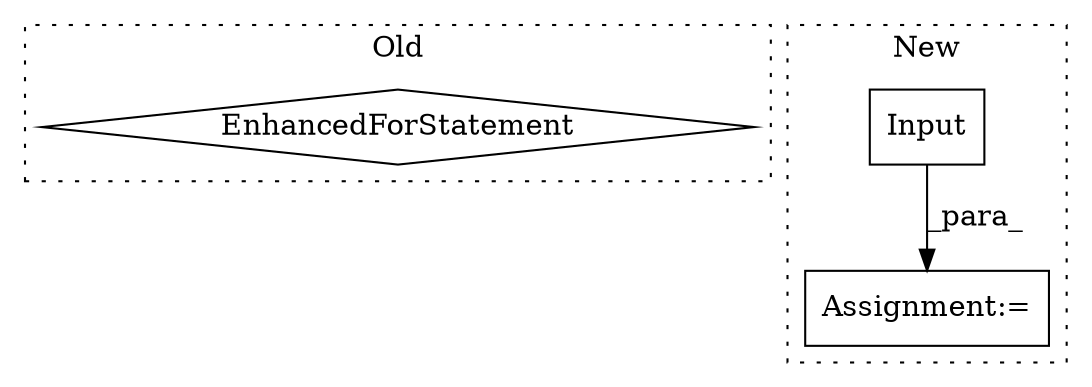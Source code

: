 digraph G {
subgraph cluster0 {
1 [label="EnhancedForStatement" a="70" s="6570,6668" l="53,2" shape="diamond"];
label = "Old";
style="dotted";
}
subgraph cluster1 {
2 [label="Input" a="32" s="10250,10268" l="6,1" shape="box"];
3 [label="Assignment:=" a="7" s="10278" l="1" shape="box"];
label = "New";
style="dotted";
}
2 -> 3 [label="_para_"];
}